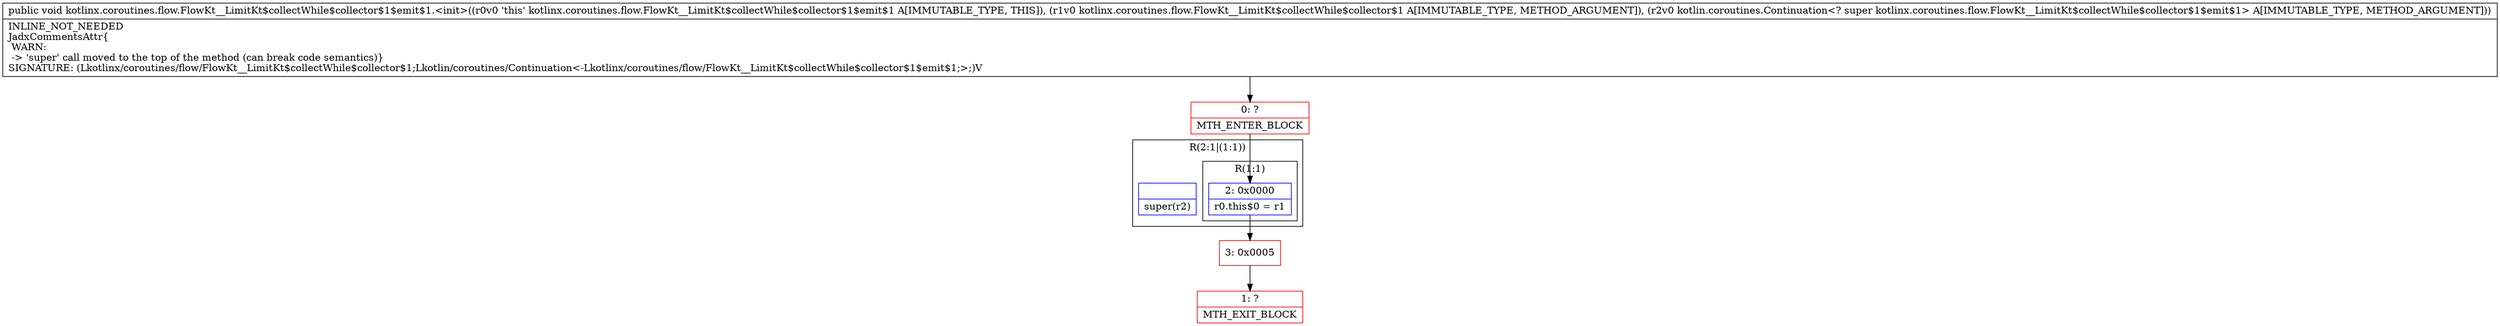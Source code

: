 digraph "CFG forkotlinx.coroutines.flow.FlowKt__LimitKt$collectWhile$collector$1$emit$1.\<init\>(Lkotlinx\/coroutines\/flow\/FlowKt__LimitKt$collectWhile$collector$1;Lkotlin\/coroutines\/Continuation;)V" {
subgraph cluster_Region_1600551048 {
label = "R(2:1|(1:1))";
node [shape=record,color=blue];
Node_InsnContainer_470063016 [shape=record,label="{|super(r2)\l}"];
subgraph cluster_Region_1081090220 {
label = "R(1:1)";
node [shape=record,color=blue];
Node_2 [shape=record,label="{2\:\ 0x0000|r0.this$0 = r1\l}"];
}
}
Node_0 [shape=record,color=red,label="{0\:\ ?|MTH_ENTER_BLOCK\l}"];
Node_3 [shape=record,color=red,label="{3\:\ 0x0005}"];
Node_1 [shape=record,color=red,label="{1\:\ ?|MTH_EXIT_BLOCK\l}"];
MethodNode[shape=record,label="{public void kotlinx.coroutines.flow.FlowKt__LimitKt$collectWhile$collector$1$emit$1.\<init\>((r0v0 'this' kotlinx.coroutines.flow.FlowKt__LimitKt$collectWhile$collector$1$emit$1 A[IMMUTABLE_TYPE, THIS]), (r1v0 kotlinx.coroutines.flow.FlowKt__LimitKt$collectWhile$collector$1 A[IMMUTABLE_TYPE, METHOD_ARGUMENT]), (r2v0 kotlin.coroutines.Continuation\<? super kotlinx.coroutines.flow.FlowKt__LimitKt$collectWhile$collector$1$emit$1\> A[IMMUTABLE_TYPE, METHOD_ARGUMENT]))  | INLINE_NOT_NEEDED\lJadxCommentsAttr\{\l WARN: \l \-\> 'super' call moved to the top of the method (can break code semantics)\}\lSIGNATURE: (Lkotlinx\/coroutines\/flow\/FlowKt__LimitKt$collectWhile$collector$1;Lkotlin\/coroutines\/Continuation\<\-Lkotlinx\/coroutines\/flow\/FlowKt__LimitKt$collectWhile$collector$1$emit$1;\>;)V\l}"];
MethodNode -> Node_0;Node_2 -> Node_3;
Node_0 -> Node_2;
Node_3 -> Node_1;
}

